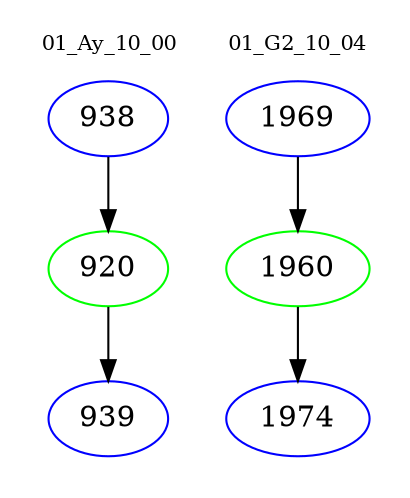 digraph{
subgraph cluster_0 {
color = white
label = "01_Ay_10_00";
fontsize=10;
T0_938 [label="938", color="blue"]
T0_938 -> T0_920 [color="black"]
T0_920 [label="920", color="green"]
T0_920 -> T0_939 [color="black"]
T0_939 [label="939", color="blue"]
}
subgraph cluster_1 {
color = white
label = "01_G2_10_04";
fontsize=10;
T1_1969 [label="1969", color="blue"]
T1_1969 -> T1_1960 [color="black"]
T1_1960 [label="1960", color="green"]
T1_1960 -> T1_1974 [color="black"]
T1_1974 [label="1974", color="blue"]
}
}
